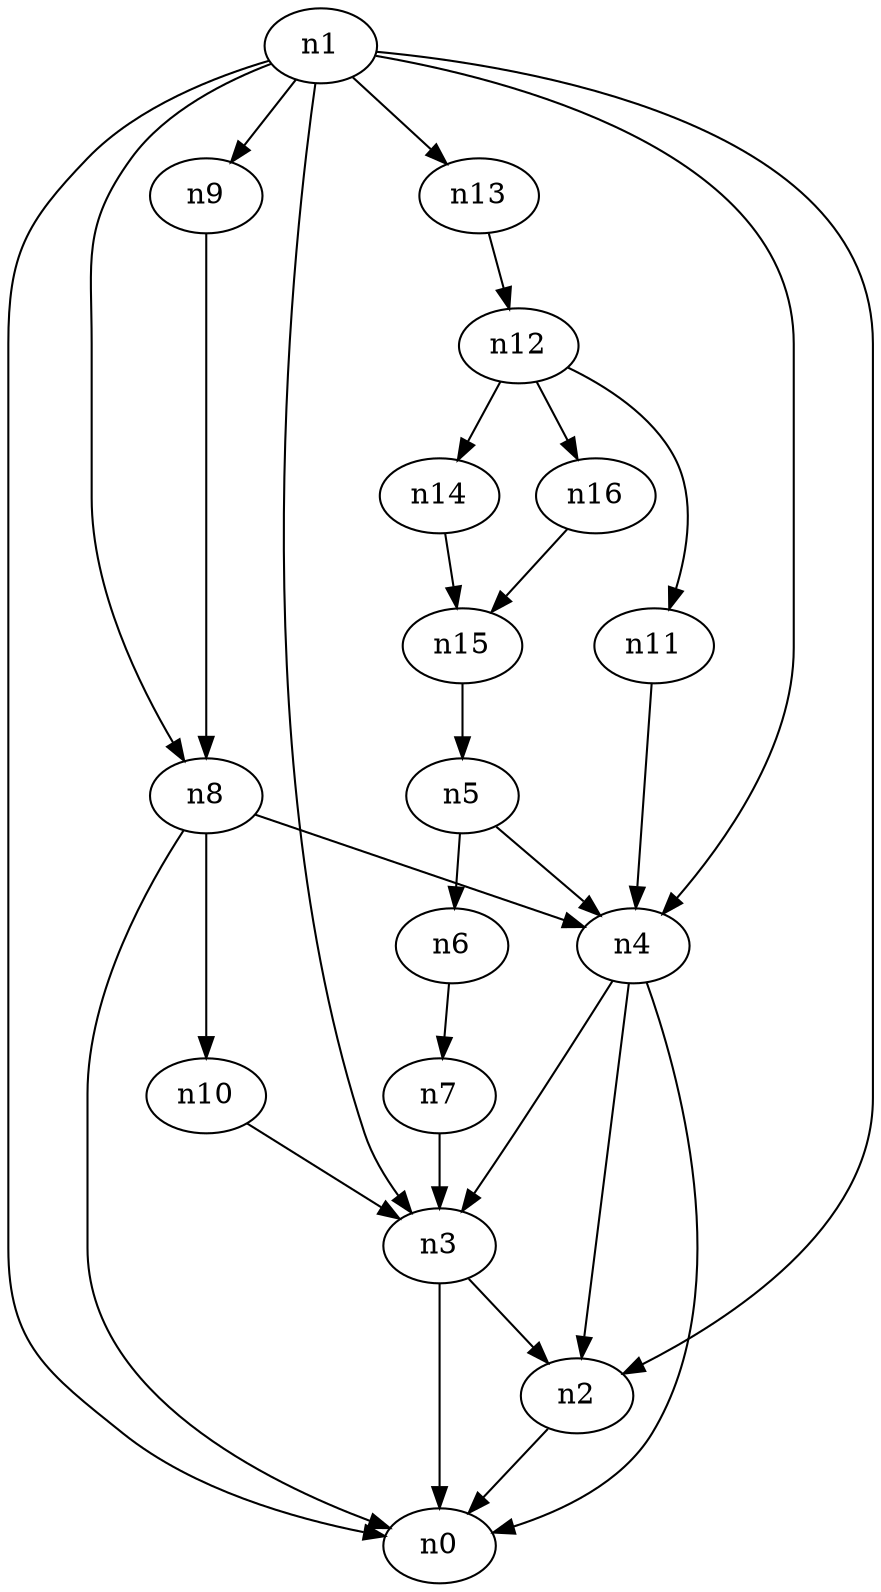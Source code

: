 digraph G {
	n1 -> n0	 [_graphml_id=e0];
	n1 -> n2	 [_graphml_id=e1];
	n1 -> n3	 [_graphml_id=e6];
	n1 -> n4	 [_graphml_id=e9];
	n1 -> n8	 [_graphml_id=e20];
	n1 -> n9	 [_graphml_id=e16];
	n1 -> n13	 [_graphml_id=e24];
	n2 -> n0	 [_graphml_id=e5];
	n3 -> n0	 [_graphml_id=e8];
	n3 -> n2	 [_graphml_id=e2];
	n4 -> n0	 [_graphml_id=e4];
	n4 -> n2	 [_graphml_id=e7];
	n4 -> n3	 [_graphml_id=e3];
	n5 -> n4	 [_graphml_id=e10];
	n5 -> n6	 [_graphml_id=e11];
	n6 -> n7	 [_graphml_id=e12];
	n7 -> n3	 [_graphml_id=e13];
	n8 -> n0	 [_graphml_id=e14];
	n8 -> n4	 [_graphml_id=e19];
	n8 -> n10	 [_graphml_id=e18];
	n9 -> n8	 [_graphml_id=e15];
	n10 -> n3	 [_graphml_id=e17];
	n11 -> n4	 [_graphml_id=e21];
	n12 -> n11	 [_graphml_id=e22];
	n12 -> n14	 [_graphml_id=e25];
	n12 -> n16	 [_graphml_id=e29];
	n13 -> n12	 [_graphml_id=e23];
	n14 -> n15	 [_graphml_id=e26];
	n15 -> n5	 [_graphml_id=e27];
	n16 -> n15	 [_graphml_id=e28];
}
